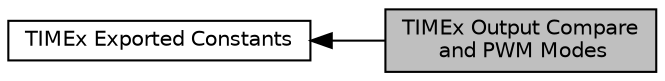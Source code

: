 digraph "TIMEx Output Compare and PWM Modes"
{
  edge [fontname="Helvetica",fontsize="10",labelfontname="Helvetica",labelfontsize="10"];
  node [fontname="Helvetica",fontsize="10",shape=record];
  rankdir=LR;
  Node1 [label="TIMEx Exported Constants",height=0.2,width=0.4,color="black", fillcolor="white", style="filled",URL="$group___t_i_m_ex___exported___constants.html"];
  Node0 [label="TIMEx Output Compare\l and PWM Modes",height=0.2,width=0.4,color="black", fillcolor="grey75", style="filled", fontcolor="black"];
  Node1->Node0 [shape=plaintext, dir="back", style="solid"];
}

